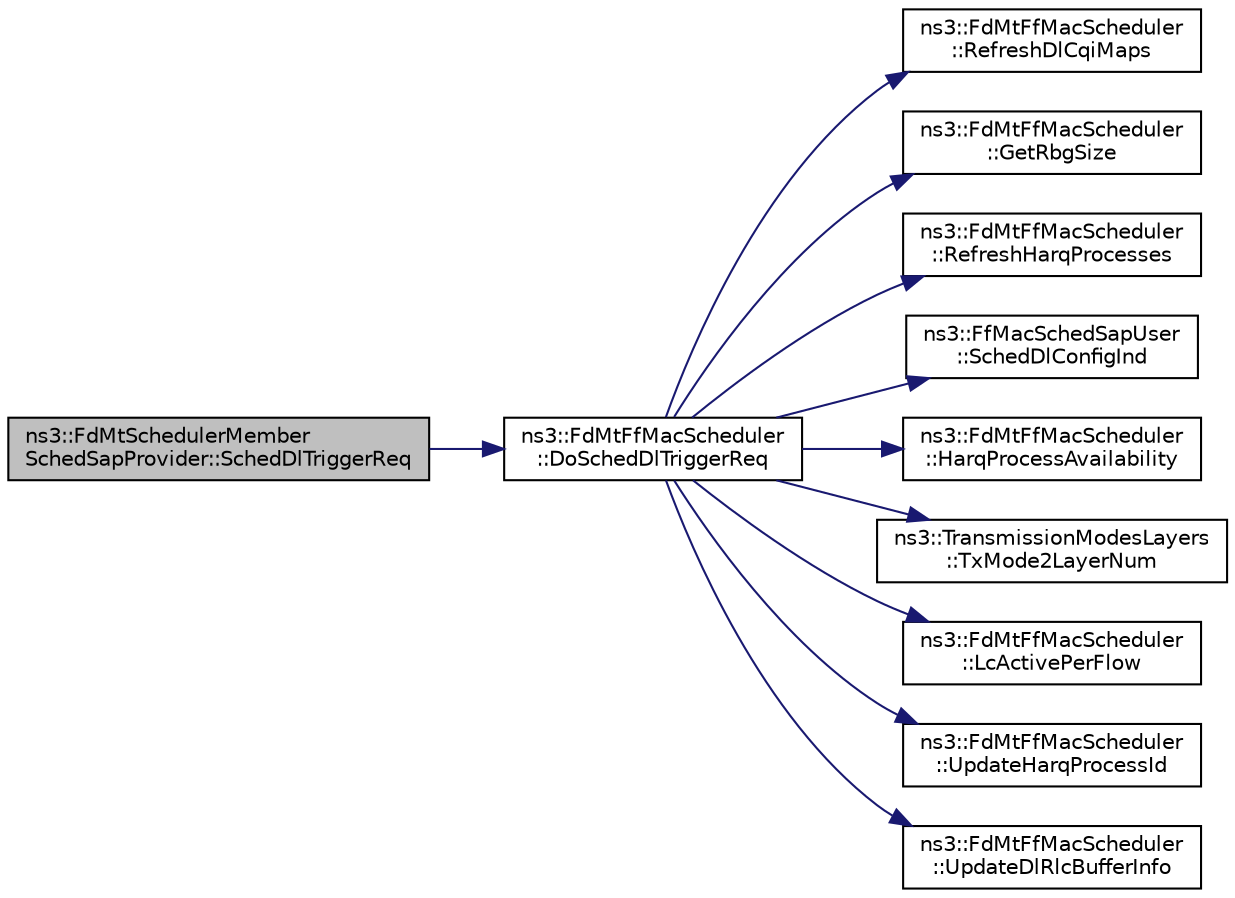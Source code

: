 digraph "ns3::FdMtSchedulerMemberSchedSapProvider::SchedDlTriggerReq"
{
  edge [fontname="Helvetica",fontsize="10",labelfontname="Helvetica",labelfontsize="10"];
  node [fontname="Helvetica",fontsize="10",shape=record];
  rankdir="LR";
  Node1 [label="ns3::FdMtSchedulerMember\lSchedSapProvider::SchedDlTriggerReq",height=0.2,width=0.4,color="black", fillcolor="grey75", style="filled", fontcolor="black"];
  Node1 -> Node2 [color="midnightblue",fontsize="10",style="solid"];
  Node2 [label="ns3::FdMtFfMacScheduler\l::DoSchedDlTriggerReq",height=0.2,width=0.4,color="black", fillcolor="white", style="filled",URL="$dc/d16/classns3_1_1FdMtFfMacScheduler.html#a27c2fe6ead967def6b90c069347532c7"];
  Node2 -> Node3 [color="midnightblue",fontsize="10",style="solid"];
  Node3 [label="ns3::FdMtFfMacScheduler\l::RefreshDlCqiMaps",height=0.2,width=0.4,color="black", fillcolor="white", style="filled",URL="$dc/d16/classns3_1_1FdMtFfMacScheduler.html#abc1c125204aef44b0b32e7fbed0b1aae"];
  Node2 -> Node4 [color="midnightblue",fontsize="10",style="solid"];
  Node4 [label="ns3::FdMtFfMacScheduler\l::GetRbgSize",height=0.2,width=0.4,color="black", fillcolor="white", style="filled",URL="$dc/d16/classns3_1_1FdMtFfMacScheduler.html#a40c1df098595fc796978777a91ca284a"];
  Node2 -> Node5 [color="midnightblue",fontsize="10",style="solid"];
  Node5 [label="ns3::FdMtFfMacScheduler\l::RefreshHarqProcesses",height=0.2,width=0.4,color="black", fillcolor="white", style="filled",URL="$dc/d16/classns3_1_1FdMtFfMacScheduler.html#a2da15ef7efa4bd5e5f5c2cf015b65d61",tooltip="Refresh HARQ processes according to the timers. "];
  Node2 -> Node6 [color="midnightblue",fontsize="10",style="solid"];
  Node6 [label="ns3::FfMacSchedSapUser\l::SchedDlConfigInd",height=0.2,width=0.4,color="black", fillcolor="white", style="filled",URL="$df/d68/classns3_1_1FfMacSchedSapUser.html#a28f8484af5a32a45ee6c0e51770d83f7"];
  Node2 -> Node7 [color="midnightblue",fontsize="10",style="solid"];
  Node7 [label="ns3::FdMtFfMacScheduler\l::HarqProcessAvailability",height=0.2,width=0.4,color="black", fillcolor="white", style="filled",URL="$dc/d16/classns3_1_1FdMtFfMacScheduler.html#a118146b9ceb2f414d8c7fa3a46afe5b4",tooltip="Return the availability of free process for the RNTI specified. "];
  Node2 -> Node8 [color="midnightblue",fontsize="10",style="solid"];
  Node8 [label="ns3::TransmissionModesLayers\l::TxMode2LayerNum",height=0.2,width=0.4,color="black", fillcolor="white", style="filled",URL="$dd/d16/classns3_1_1TransmissionModesLayers.html#a31f608b7bfaa77440fe4cb85ad035329"];
  Node2 -> Node9 [color="midnightblue",fontsize="10",style="solid"];
  Node9 [label="ns3::FdMtFfMacScheduler\l::LcActivePerFlow",height=0.2,width=0.4,color="black", fillcolor="white", style="filled",URL="$dc/d16/classns3_1_1FdMtFfMacScheduler.html#a18800c37f8a9e4d30d99552d6d6acd15"];
  Node2 -> Node10 [color="midnightblue",fontsize="10",style="solid"];
  Node10 [label="ns3::FdMtFfMacScheduler\l::UpdateHarqProcessId",height=0.2,width=0.4,color="black", fillcolor="white", style="filled",URL="$dc/d16/classns3_1_1FdMtFfMacScheduler.html#afd7a229ee6a06798c91a7412d58d06e9",tooltip="Update and return a new process Id for the RNTI specified. "];
  Node2 -> Node11 [color="midnightblue",fontsize="10",style="solid"];
  Node11 [label="ns3::FdMtFfMacScheduler\l::UpdateDlRlcBufferInfo",height=0.2,width=0.4,color="black", fillcolor="white", style="filled",URL="$dc/d16/classns3_1_1FdMtFfMacScheduler.html#a1bad31471d661c8279eaf9ab2672e334"];
}
